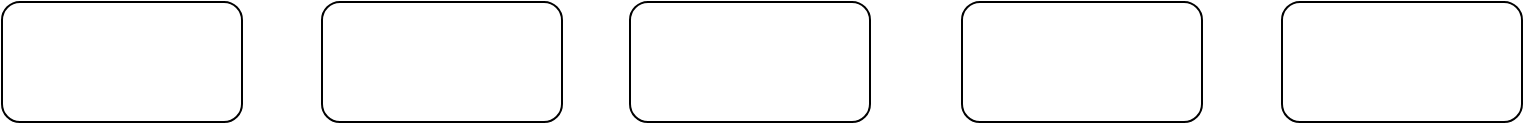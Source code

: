 <mxfile version="13.3.0" type="github"><diagram id="HOmcx6RdtxvdMZqcVaNH" name="Page-1"><mxGraphModel dx="1038" dy="536" grid="1" gridSize="10" guides="1" tooltips="1" connect="1" arrows="1" fold="1" page="1" pageScale="1" pageWidth="827" pageHeight="1169" math="0" shadow="0"><root><mxCell id="0"/><mxCell id="1" parent="0"/><mxCell id="f1xMEMBY19GEX5T60Uht-1" value="" style="rounded=1;whiteSpace=wrap;html=1;" vertex="1" parent="1"><mxGeometry x="40" y="160" width="120" height="60" as="geometry"/></mxCell><mxCell id="f1xMEMBY19GEX5T60Uht-2" value="" style="rounded=1;whiteSpace=wrap;html=1;" vertex="1" parent="1"><mxGeometry x="200" y="160" width="120" height="60" as="geometry"/></mxCell><mxCell id="f1xMEMBY19GEX5T60Uht-3" value="" style="rounded=1;whiteSpace=wrap;html=1;" vertex="1" parent="1"><mxGeometry x="354" y="160" width="120" height="60" as="geometry"/></mxCell><mxCell id="f1xMEMBY19GEX5T60Uht-4" value="" style="rounded=1;whiteSpace=wrap;html=1;" vertex="1" parent="1"><mxGeometry x="520" y="160" width="120" height="60" as="geometry"/></mxCell><mxCell id="f1xMEMBY19GEX5T60Uht-5" value="" style="rounded=1;whiteSpace=wrap;html=1;" vertex="1" parent="1"><mxGeometry x="680" y="160" width="120" height="60" as="geometry"/></mxCell></root></mxGraphModel></diagram></mxfile>